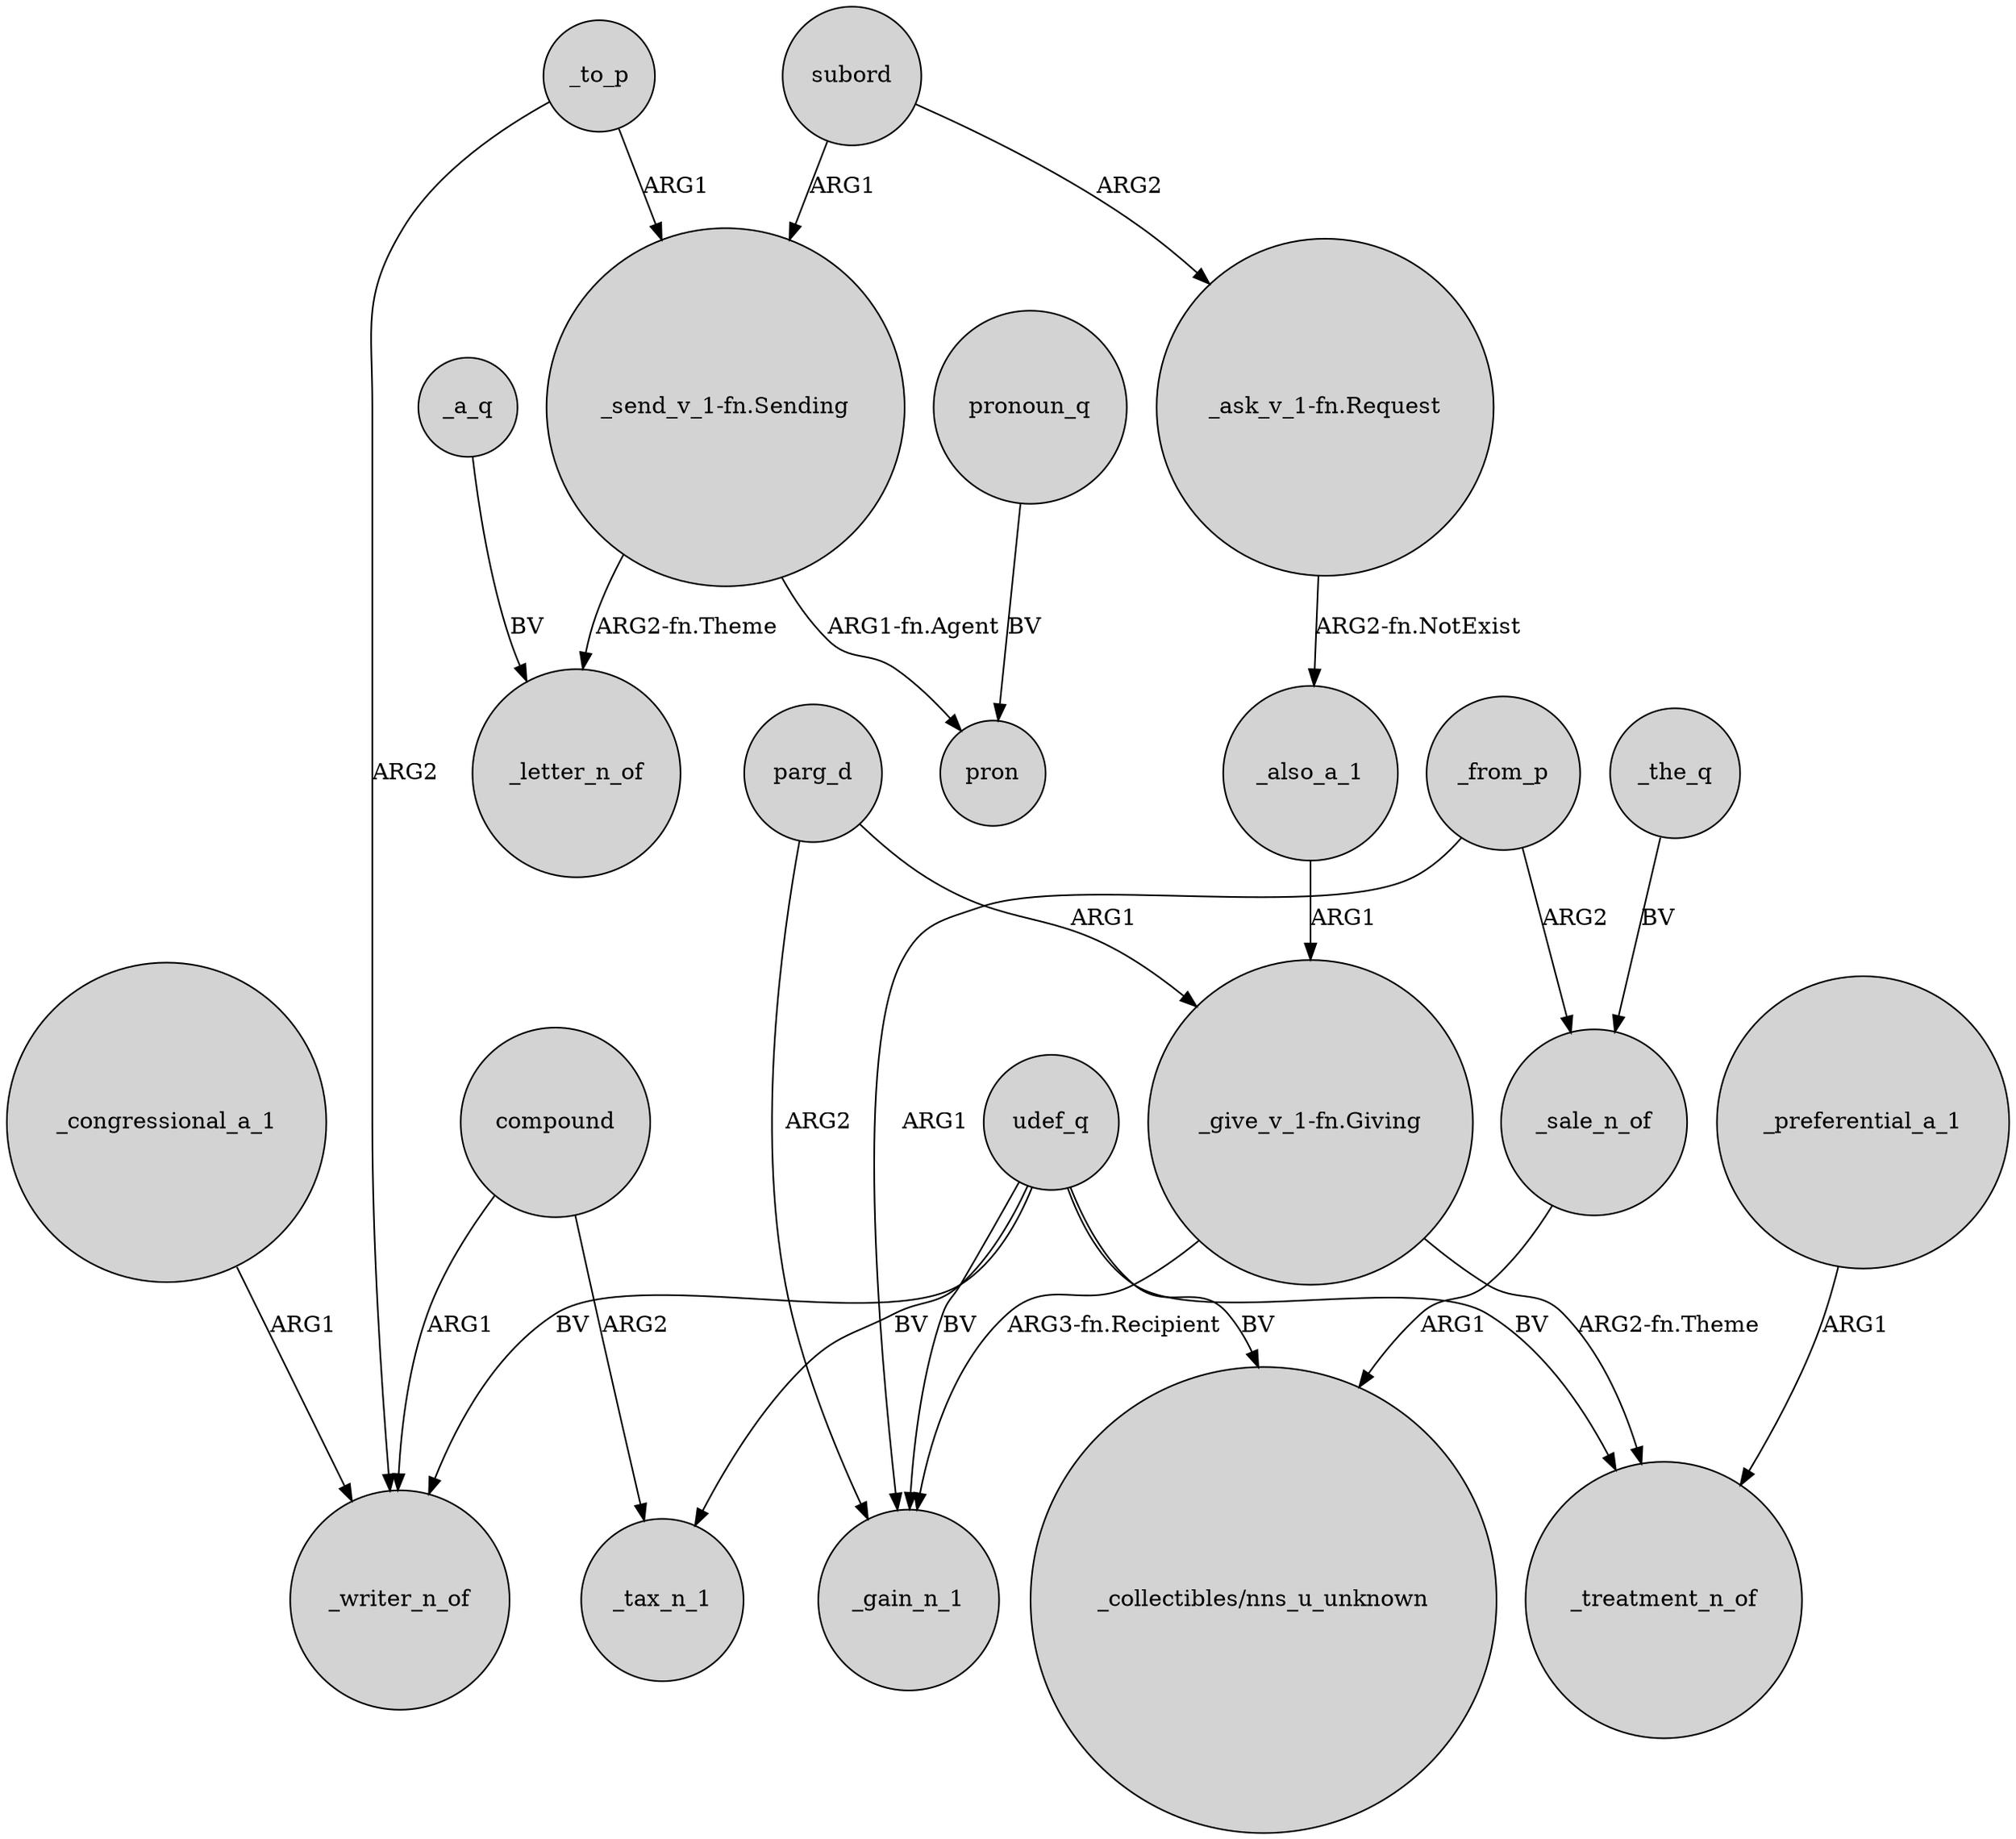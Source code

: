 digraph {
	node [shape=circle style=filled]
	_to_p -> _writer_n_of [label=ARG2]
	udef_q -> _writer_n_of [label=BV]
	_also_a_1 -> "_give_v_1-fn.Giving" [label=ARG1]
	parg_d -> _gain_n_1 [label=ARG2]
	udef_q -> _gain_n_1 [label=BV]
	_to_p -> "_send_v_1-fn.Sending" [label=ARG1]
	subord -> "_ask_v_1-fn.Request" [label=ARG2]
	"_send_v_1-fn.Sending" -> _letter_n_of [label="ARG2-fn.Theme"]
	_from_p -> _sale_n_of [label=ARG2]
	_congressional_a_1 -> _writer_n_of [label=ARG1]
	_from_p -> _gain_n_1 [label=ARG1]
	subord -> "_send_v_1-fn.Sending" [label=ARG1]
	"_send_v_1-fn.Sending" -> pron [label="ARG1-fn.Agent"]
	compound -> _writer_n_of [label=ARG1]
	"_give_v_1-fn.Giving" -> _gain_n_1 [label="ARG3-fn.Recipient"]
	udef_q -> _tax_n_1 [label=BV]
	pronoun_q -> pron [label=BV]
	_preferential_a_1 -> _treatment_n_of [label=ARG1]
	_sale_n_of -> "_collectibles/nns_u_unknown" [label=ARG1]
	_the_q -> _sale_n_of [label=BV]
	"_ask_v_1-fn.Request" -> _also_a_1 [label="ARG2-fn.NotExist"]
	udef_q -> _treatment_n_of [label=BV]
	compound -> _tax_n_1 [label=ARG2]
	_a_q -> _letter_n_of [label=BV]
	"_give_v_1-fn.Giving" -> _treatment_n_of [label="ARG2-fn.Theme"]
	parg_d -> "_give_v_1-fn.Giving" [label=ARG1]
	udef_q -> "_collectibles/nns_u_unknown" [label=BV]
}
